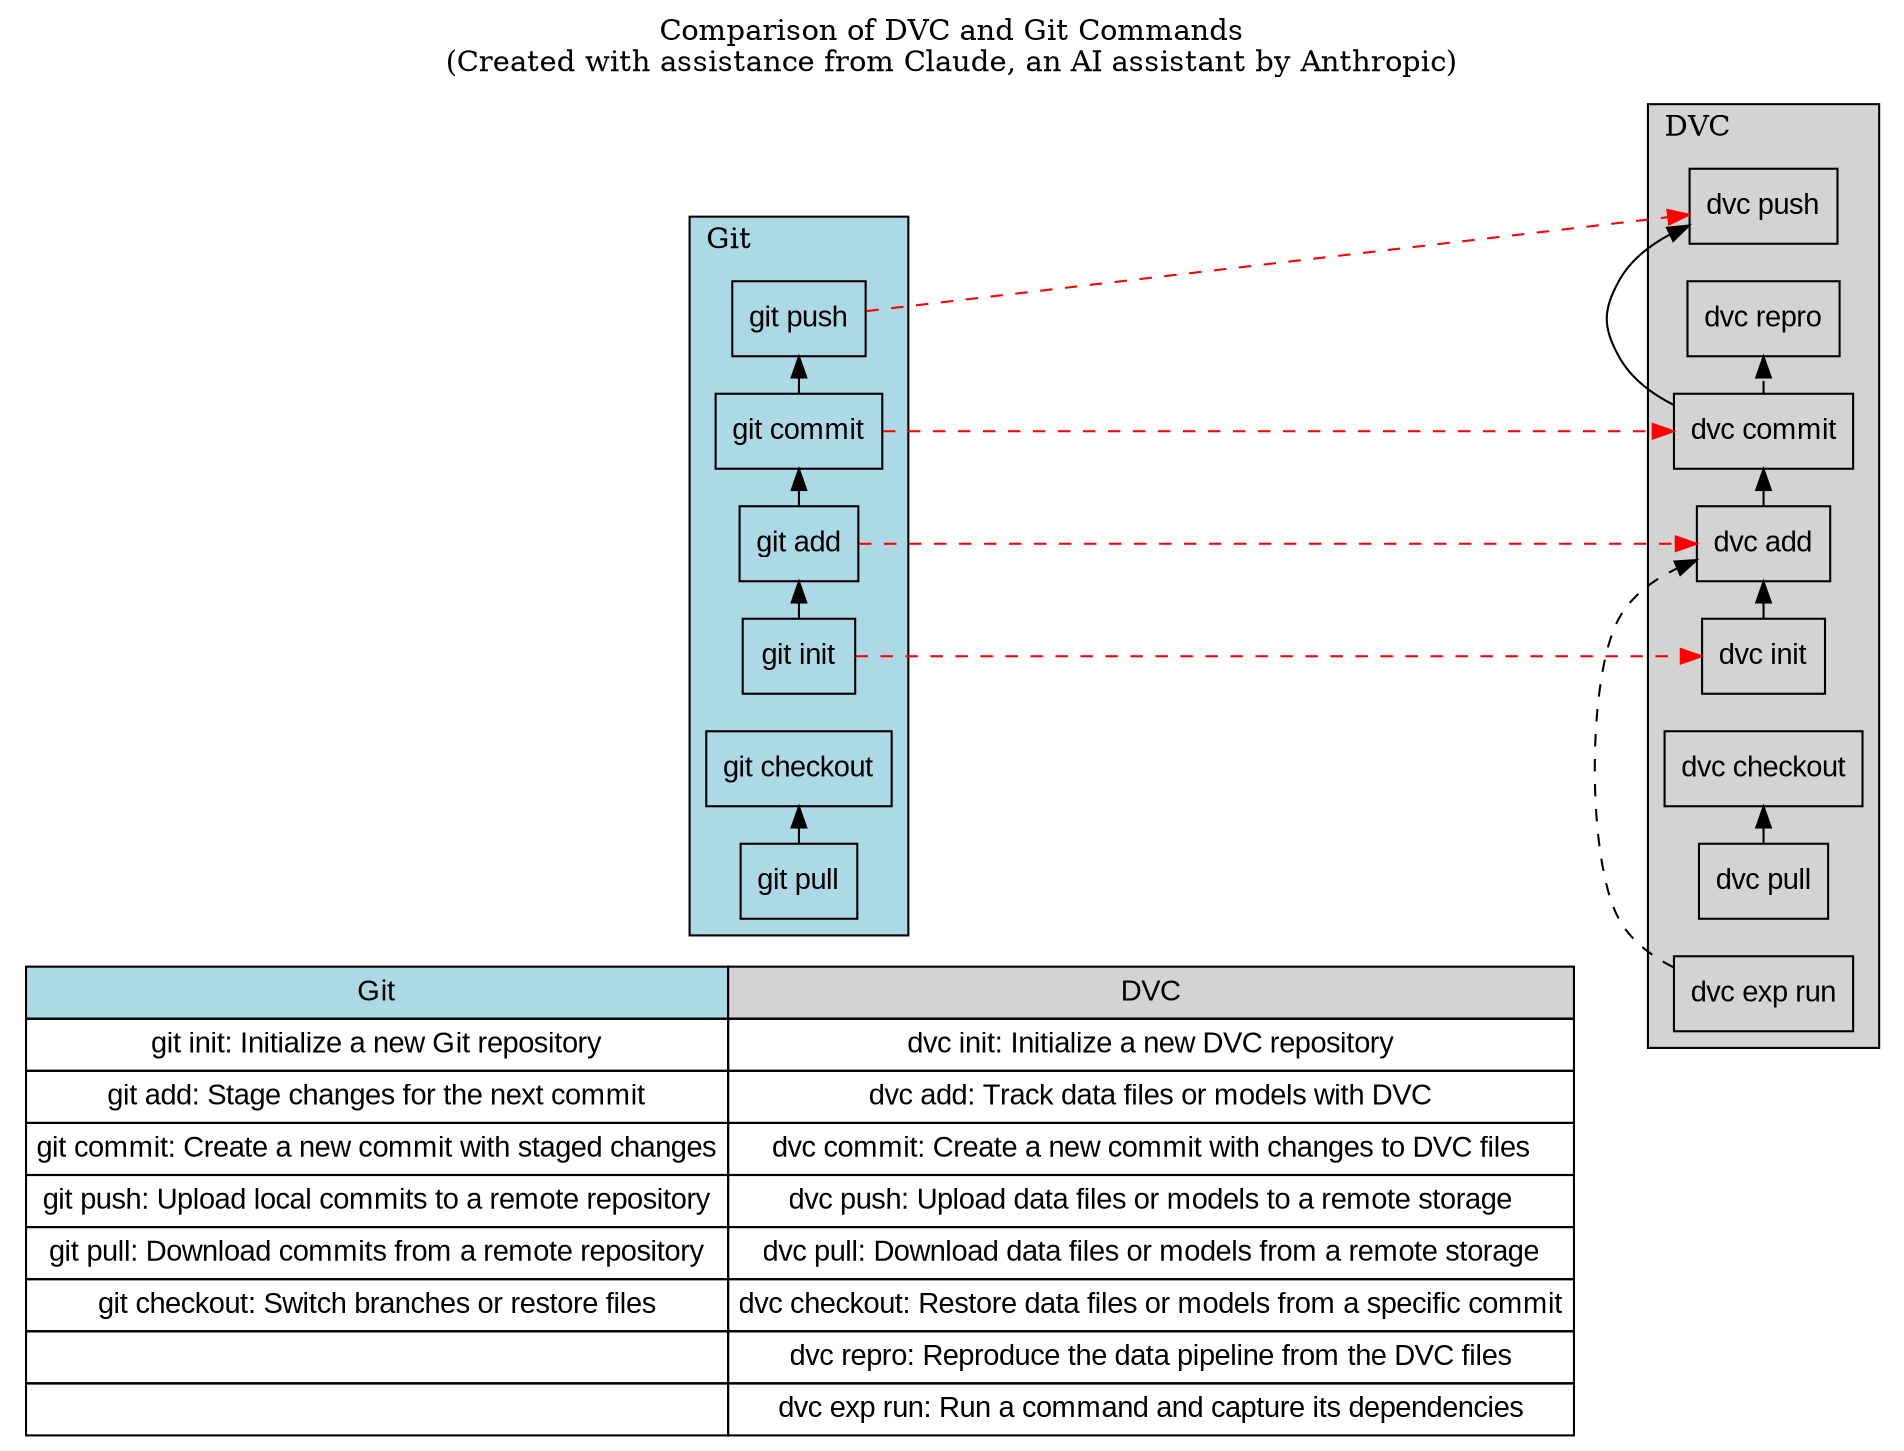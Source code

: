 /*
This Graphviz file represents a comparison between Git and DVC (Data Version Control) commands. 
Each node in the graph represents a command, and the edges represent the flow of data or control. 
The graph is divided into two clusters: one for Git and one for DVC. 

This graph is created with assistance from Claude Sonnet, an AI assistant by Anthropic.
*/

digraph DVC_vs_Git {
    node [shape=box, fontname="Arial"]
    rankdir=LR  // Arrange nodes from left to right

    // Title
    labelloc="t"
    label="Comparison of DVC and Git Commands\n(Created with assistance from Claude, an AI assistant by Anthropic)"

    // Key
    key [shape=none, label=<
        <table border="0" cellborder="1" cellspacing="0" cellpadding="4">
            <tr><td bgcolor="lightblue">Git</td><td bgcolor="lightgray">DVC</td></tr>
            <tr><td>git init: Initialize a new Git repository</td><td>dvc init: Initialize a new DVC repository</td></tr>
            <tr><td>git add: Stage changes for the next commit</td><td>dvc add: Track data files or models with DVC</td></tr>
            <tr><td>git commit: Create a new commit with staged changes</td><td>dvc commit: Create a new commit with changes to DVC files</td></tr>
            <tr><td>git push: Upload local commits to a remote repository</td><td>dvc push: Upload data files or models to a remote storage</td></tr>
            <tr><td>git pull: Download commits from a remote repository</td><td>dvc pull: Download data files or models from a remote storage</td></tr>
            <tr><td>git checkout: Switch branches or restore files</td><td>dvc checkout: Restore data files or models from a specific commit</td></tr>
            <tr><td></td><td>dvc repro: Reproduce the data pipeline from the DVC files</td></tr>
            <tr><td></td><td>dvc exp run: Run a command and capture its dependencies</td></tr>
        </table>
    >]

    // Center the key
    { rank=same; key; }

    subgraph cluster_git {
        label = "Git"
        labeljust = l
        bgcolor = "#ADD8E6" # lightblue
        style = filled

        git_init [label="git init"]
        git_add [label="git add"]
        git_commit [label="git commit"]
        git_push [label="git push"]
        git_pull [label="git pull"]
        git_checkout [label="git checkout"]

        // Arrange nodes horizontally
        { rank=same; git_init; git_add; git_commit; git_push; }
        { rank=same; git_pull; git_checkout; }

        git_init -> git_add -> git_commit -> git_push
        git_pull -> git_checkout
    }

    subgraph cluster_dvc {
        label = "DVC"
        labeljust = l
        bgcolor = "lightgray"
        style = filled

        dvc_init [label="dvc init"]
        dvc_add [label="dvc add"]
        dvc_commit [label="dvc commit"]
        dvc_push [label="dvc push"]
        dvc_pull [label="dvc pull"]
        dvc_checkout [label="dvc checkout"]
        dvc_repro [label="dvc repro"]
        dvc_exp_run [label="dvc exp run"]

        // Arrange nodes horizontally
        { rank=same; dvc_init; dvc_add; dvc_commit; dvc_push; dvc_repro; dvc_exp_run; }
        { rank=same; dvc_pull; dvc_checkout; }

        dvc_init -> dvc_add -> dvc_commit -> dvc_push
        dvc_pull -> dvc_checkout
        dvc_commit -> dvc_repro [style=dashed]
        dvc_exp_run -> dvc_add [style=dashed]
    }

    // Colored edges for integration points
    git_commit -> dvc_commit [style=dashed, color=red]
    git_add -> dvc_add [style=dashed, color=red]
    git_init -> dvc_init [style=dashed, color=red]
    git_push -> dvc_push [style=dashed, color=red]
}